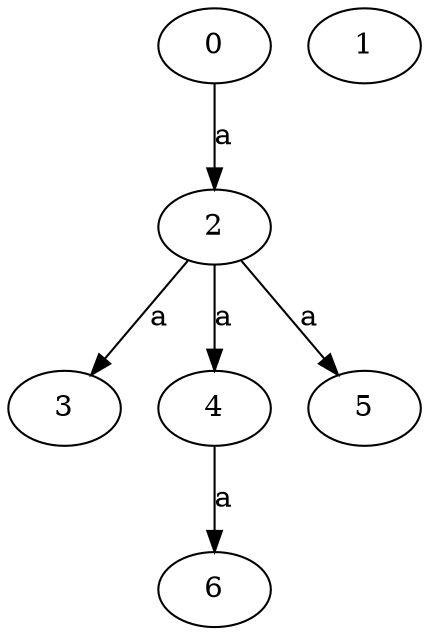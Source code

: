 strict digraph  {
0;
2;
3;
4;
5;
6;
1;
0 -> 2  [label=a];
2 -> 3  [label=a];
2 -> 4  [label=a];
2 -> 5  [label=a];
4 -> 6  [label=a];
}
